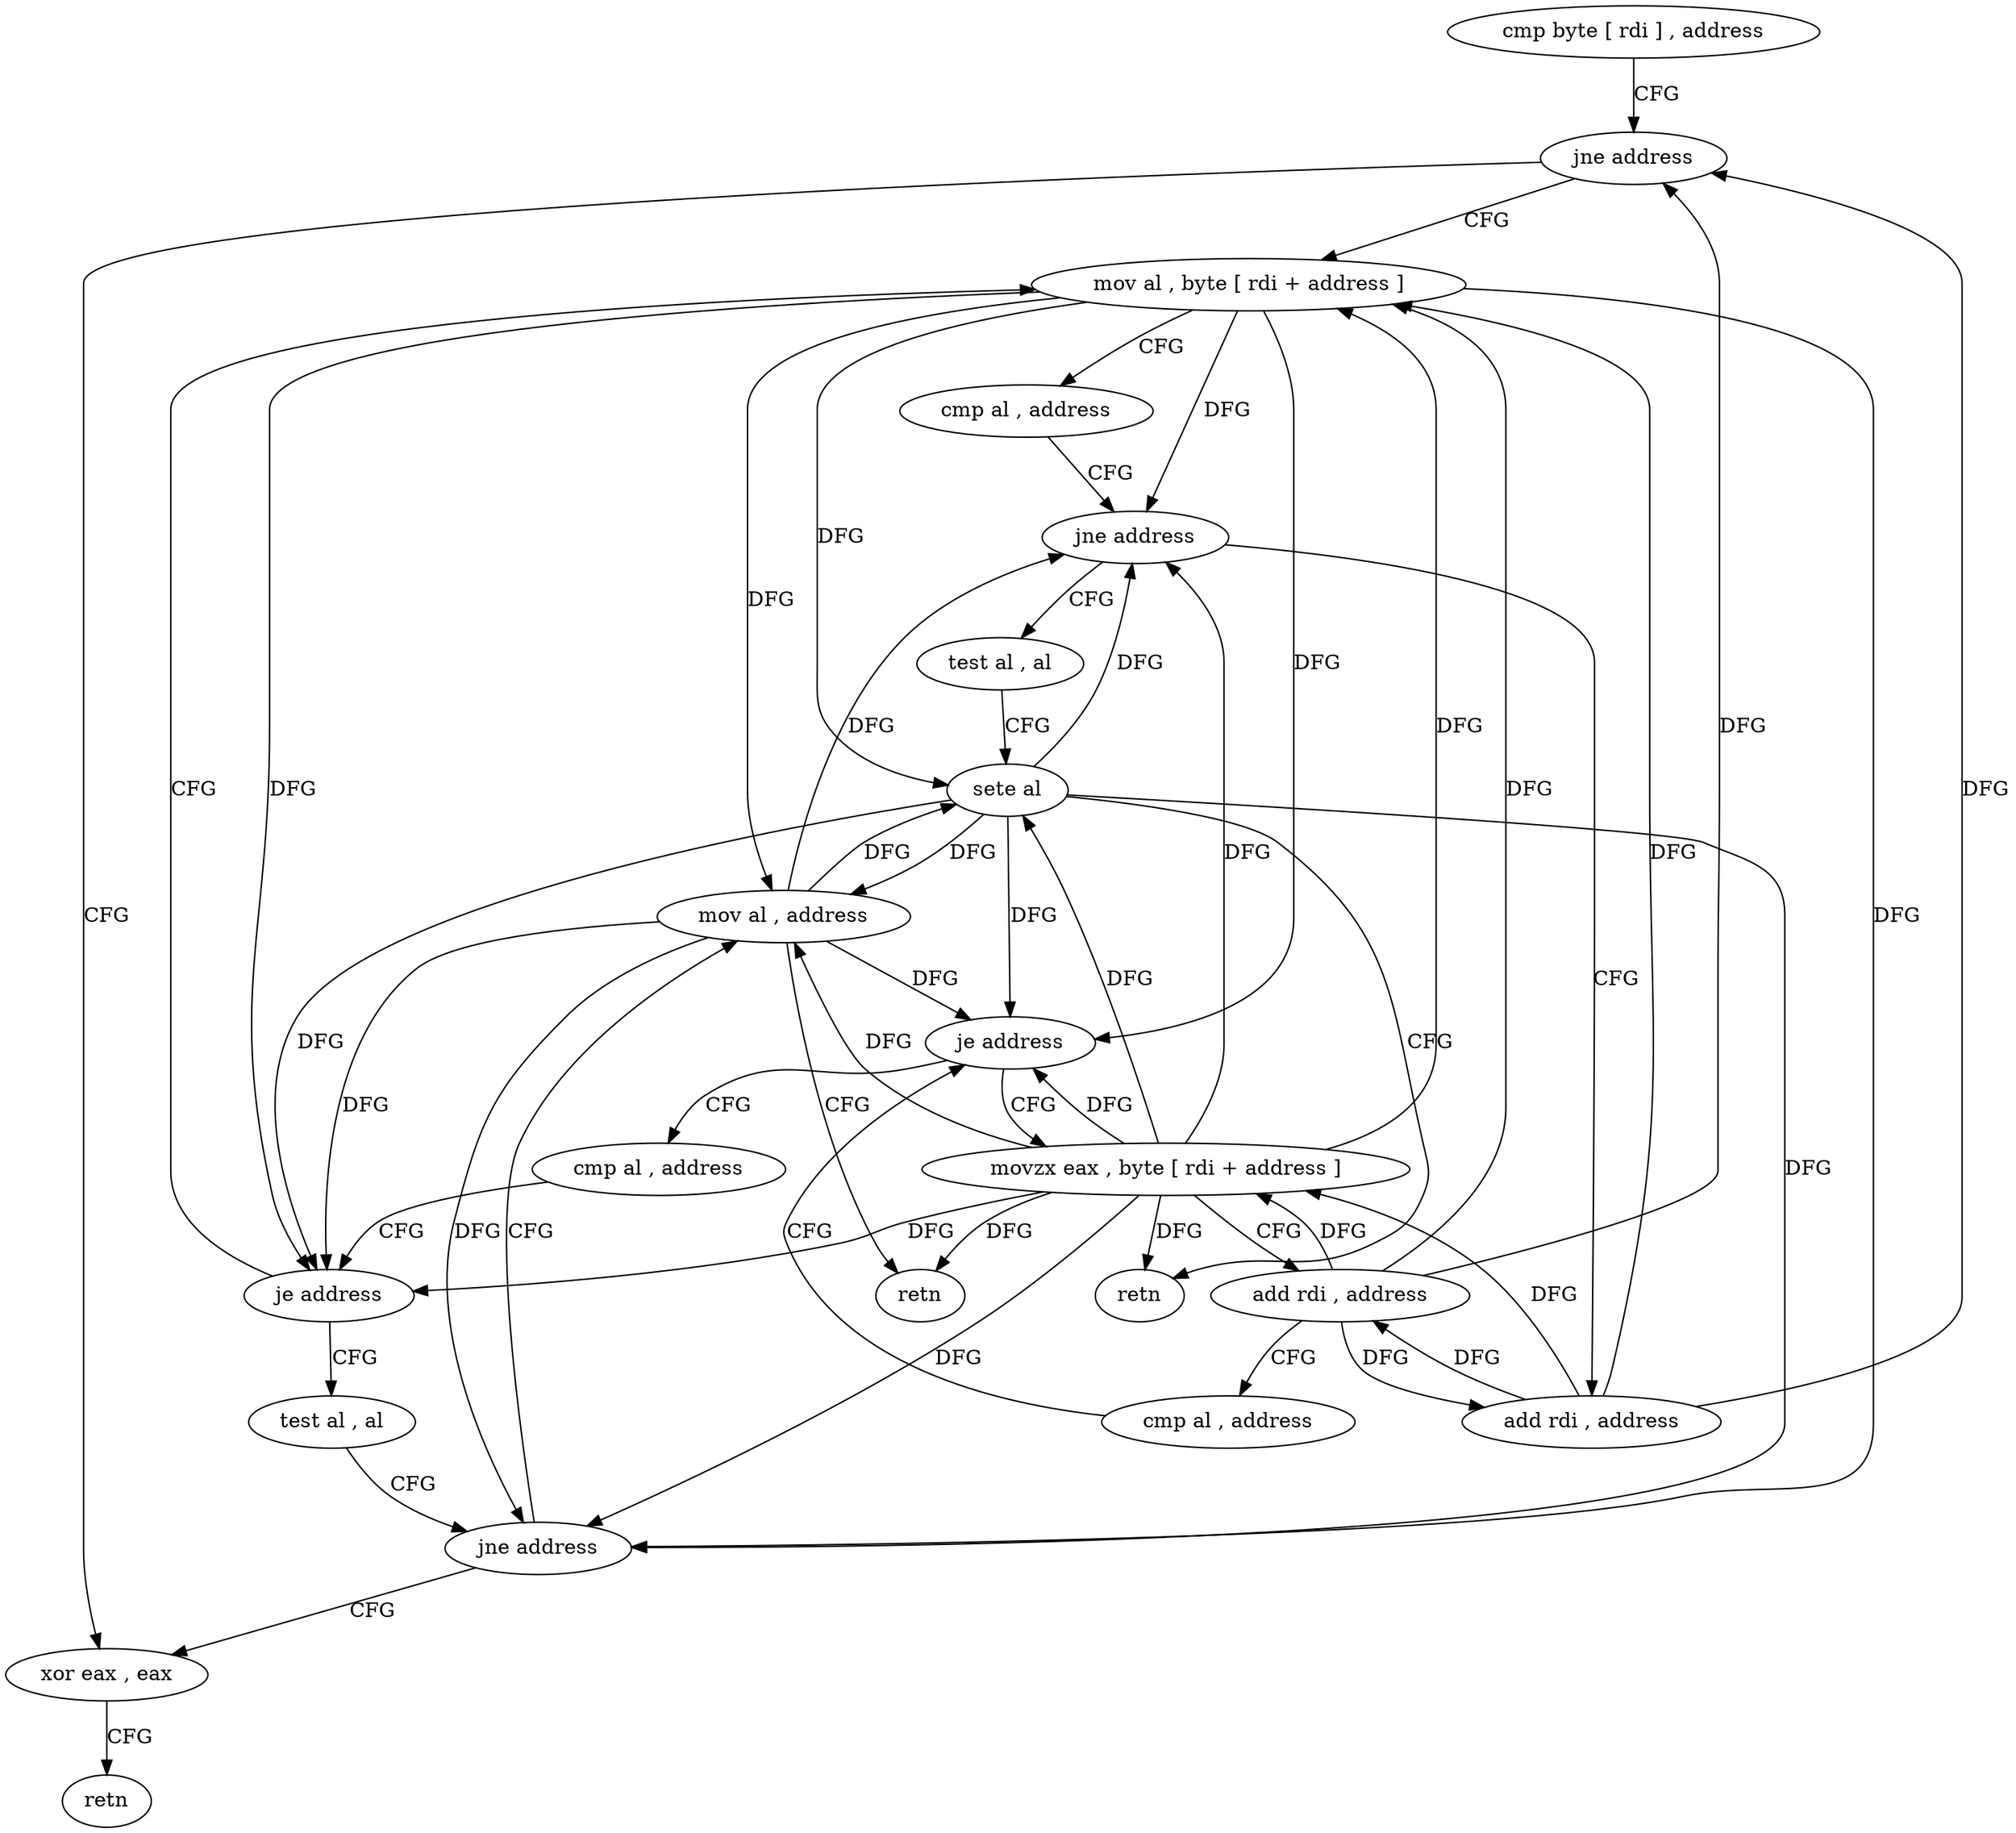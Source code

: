 digraph "func" {
"4254736" [label = "cmp byte [ rdi ] , address" ]
"4254739" [label = "jne address" ]
"4254775" [label = "xor eax , eax" ]
"4254741" [label = "mov al , byte [ rdi + address ]" ]
"4254777" [label = "retn" ]
"4254744" [label = "cmp al , address" ]
"4254746" [label = "jne address" ]
"4254778" [label = "test al , al" ]
"4254748" [label = "add rdi , address" ]
"4254780" [label = "sete al" ]
"4254783" [label = "retn" ]
"4254752" [label = "movzx eax , byte [ rdi + address ]" ]
"4254756" [label = "add rdi , address" ]
"4254760" [label = "cmp al , address" ]
"4254762" [label = "je address" ]
"4254764" [label = "cmp al , address" ]
"4254766" [label = "je address" ]
"4254768" [label = "test al , al" ]
"4254770" [label = "jne address" ]
"4254772" [label = "mov al , address" ]
"4254774" [label = "retn" ]
"4254736" -> "4254739" [ label = "CFG" ]
"4254739" -> "4254775" [ label = "CFG" ]
"4254739" -> "4254741" [ label = "CFG" ]
"4254775" -> "4254777" [ label = "CFG" ]
"4254741" -> "4254744" [ label = "CFG" ]
"4254741" -> "4254746" [ label = "DFG" ]
"4254741" -> "4254780" [ label = "DFG" ]
"4254741" -> "4254762" [ label = "DFG" ]
"4254741" -> "4254766" [ label = "DFG" ]
"4254741" -> "4254770" [ label = "DFG" ]
"4254741" -> "4254772" [ label = "DFG" ]
"4254744" -> "4254746" [ label = "CFG" ]
"4254746" -> "4254778" [ label = "CFG" ]
"4254746" -> "4254748" [ label = "CFG" ]
"4254778" -> "4254780" [ label = "CFG" ]
"4254748" -> "4254752" [ label = "DFG" ]
"4254748" -> "4254739" [ label = "DFG" ]
"4254748" -> "4254741" [ label = "DFG" ]
"4254748" -> "4254756" [ label = "DFG" ]
"4254780" -> "4254783" [ label = "CFG" ]
"4254780" -> "4254746" [ label = "DFG" ]
"4254780" -> "4254762" [ label = "DFG" ]
"4254780" -> "4254766" [ label = "DFG" ]
"4254780" -> "4254770" [ label = "DFG" ]
"4254780" -> "4254772" [ label = "DFG" ]
"4254752" -> "4254756" [ label = "CFG" ]
"4254752" -> "4254746" [ label = "DFG" ]
"4254752" -> "4254780" [ label = "DFG" ]
"4254752" -> "4254741" [ label = "DFG" ]
"4254752" -> "4254783" [ label = "DFG" ]
"4254752" -> "4254762" [ label = "DFG" ]
"4254752" -> "4254766" [ label = "DFG" ]
"4254752" -> "4254770" [ label = "DFG" ]
"4254752" -> "4254772" [ label = "DFG" ]
"4254752" -> "4254774" [ label = "DFG" ]
"4254756" -> "4254760" [ label = "CFG" ]
"4254756" -> "4254739" [ label = "DFG" ]
"4254756" -> "4254741" [ label = "DFG" ]
"4254756" -> "4254748" [ label = "DFG" ]
"4254756" -> "4254752" [ label = "DFG" ]
"4254760" -> "4254762" [ label = "CFG" ]
"4254762" -> "4254752" [ label = "CFG" ]
"4254762" -> "4254764" [ label = "CFG" ]
"4254764" -> "4254766" [ label = "CFG" ]
"4254766" -> "4254741" [ label = "CFG" ]
"4254766" -> "4254768" [ label = "CFG" ]
"4254768" -> "4254770" [ label = "CFG" ]
"4254770" -> "4254775" [ label = "CFG" ]
"4254770" -> "4254772" [ label = "CFG" ]
"4254772" -> "4254774" [ label = "CFG" ]
"4254772" -> "4254746" [ label = "DFG" ]
"4254772" -> "4254780" [ label = "DFG" ]
"4254772" -> "4254762" [ label = "DFG" ]
"4254772" -> "4254766" [ label = "DFG" ]
"4254772" -> "4254770" [ label = "DFG" ]
}
